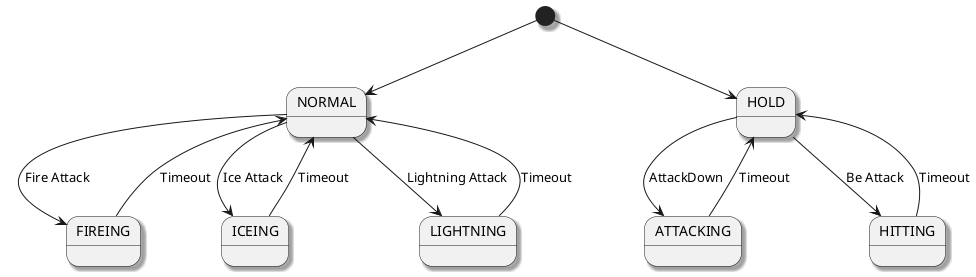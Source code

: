@startuml

skinparam shadowing true

[*] --> NORMAL

NORMAL --> FIREING : Fire Attack
FIREING --> NORMAL : Timeout
NORMAL --> ICEING : Ice Attack
ICEING --> NORMAL : Timeout
NORMAL --> LIGHTNING : Lightning Attack
LIGHTNING --> NORMAL : Timeout

[*] --> HOLD
HOLD --> ATTACKING : AttackDown
ATTACKING --> HOLD : Timeout
HOLD --> HITTING : Be Attack
HITTING --> HOLD : Timeout

@enduml
